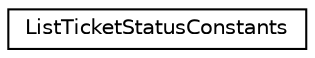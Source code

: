 digraph "Иерархия классов. Графический вид."
{
 // LATEX_PDF_SIZE
  edge [fontname="Helvetica",fontsize="10",labelfontname="Helvetica",labelfontsize="10"];
  node [fontname="Helvetica",fontsize="10",shape=record];
  rankdir="LR";
  Node0 [label="ListTicketStatusConstants",height=0.2,width=0.4,color="black", fillcolor="white", style="filled",URL="$class_app_1_1_core_1_1_constants_1_1_list_ticket_status_constants.html",tooltip="Содержит список констант идентификаторов статусов поручения. Далее используется в классе ListTicketSt..."];
}

